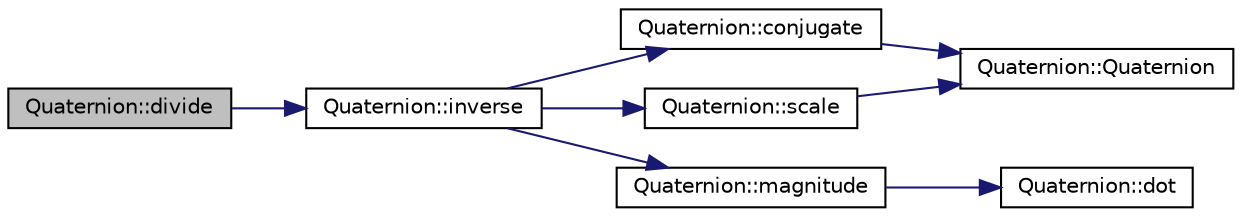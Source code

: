 digraph "Quaternion::divide"
{
 // INTERACTIVE_SVG=YES
  edge [fontname="Helvetica",fontsize="10",labelfontname="Helvetica",labelfontsize="10"];
  node [fontname="Helvetica",fontsize="10",shape=record];
  rankdir="LR";
  Node1 [label="Quaternion::divide",height=0.2,width=0.4,color="black", fillcolor="grey75", style="filled" fontcolor="black"];
  Node1 -> Node2 [color="midnightblue",fontsize="10",style="solid",fontname="Helvetica"];
  Node2 [label="Quaternion::inverse",height=0.2,width=0.4,color="black", fillcolor="white", style="filled",URL="$class_quaternion.html#a5928af21cd48bf0a788cdaca8ccc8615",tooltip="Inverse this quaternion. "];
  Node2 -> Node3 [color="midnightblue",fontsize="10",style="solid",fontname="Helvetica"];
  Node3 [label="Quaternion::conjugate",height=0.2,width=0.4,color="black", fillcolor="white", style="filled",URL="$class_quaternion.html#ab674ea67691cea70557aa3a7b5f6950f",tooltip="Conjugate this quaternion. "];
  Node3 -> Node4 [color="midnightblue",fontsize="10",style="solid",fontname="Helvetica"];
  Node4 [label="Quaternion::Quaternion",height=0.2,width=0.4,color="black", fillcolor="white", style="filled",URL="$class_quaternion.html#abcc01358aada56ea5f0db4da18aaf77d",tooltip="Constructs an object of Quaternion. "];
  Node2 -> Node5 [color="midnightblue",fontsize="10",style="solid",fontname="Helvetica"];
  Node5 [label="Quaternion::scale",height=0.2,width=0.4,color="black", fillcolor="white", style="filled",URL="$class_quaternion.html#a56c5e50d7c141c8976371355c68c8f18",tooltip="Scale this quaternion. "];
  Node5 -> Node4 [color="midnightblue",fontsize="10",style="solid",fontname="Helvetica"];
  Node2 -> Node6 [color="midnightblue",fontsize="10",style="solid",fontname="Helvetica"];
  Node6 [label="Quaternion::magnitude",height=0.2,width=0.4,color="black", fillcolor="white", style="filled",URL="$class_quaternion.html#a756b31582c047a37f6ee5f180f683a4d",tooltip="Magnitude of this quaternion. "];
  Node6 -> Node7 [color="midnightblue",fontsize="10",style="solid",fontname="Helvetica"];
  Node7 [label="Quaternion::dot",height=0.2,width=0.4,color="black", fillcolor="white", style="filled",URL="$class_quaternion.html#a0e021e72e048ca03950bac02040a2aad",tooltip="Dot Product of quaternions. "];
}
